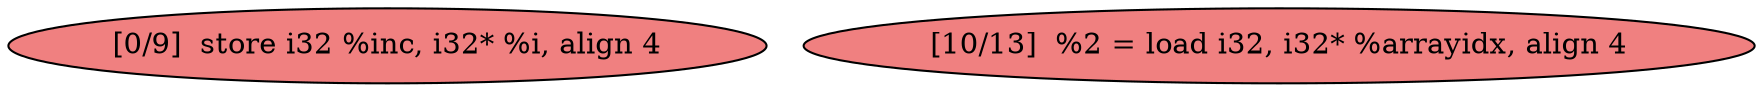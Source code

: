 
digraph G {


node54 [fillcolor=lightcoral,label="[0/9]  store i32 %inc, i32* %i, align 4",shape=ellipse,style=filled ]
node53 [fillcolor=lightcoral,label="[10/13]  %2 = load i32, i32* %arrayidx, align 4",shape=ellipse,style=filled ]



}
